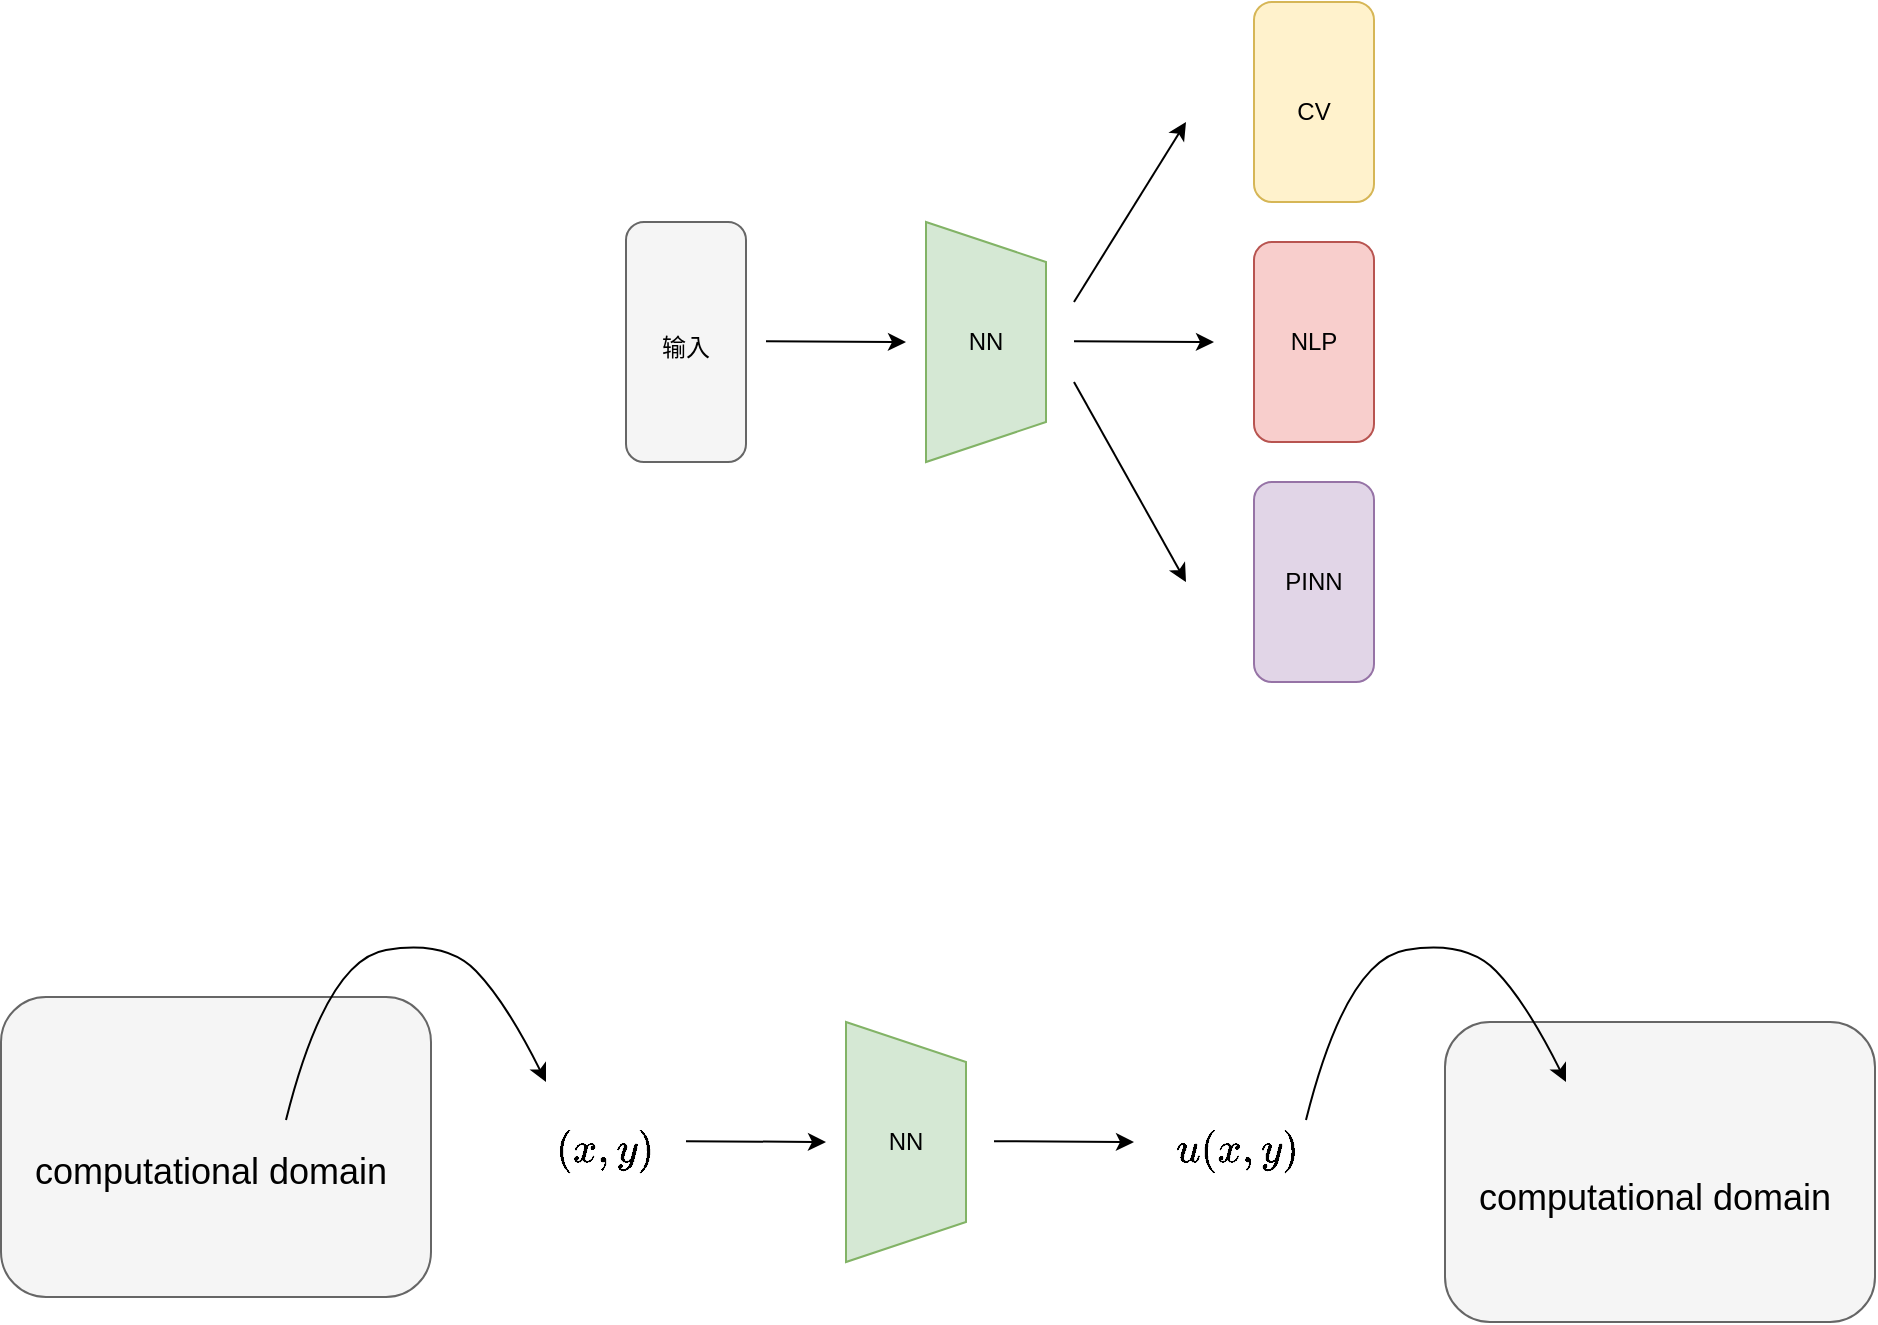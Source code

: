 <mxfile version="21.7.2" type="github">
  <diagram name="第 1 页" id="mUXLjm_rplK_BppscjsK">
    <mxGraphModel dx="2263" dy="751" grid="1" gridSize="10" guides="1" tooltips="1" connect="1" arrows="1" fold="1" page="1" pageScale="1" pageWidth="827" pageHeight="1169" math="1" shadow="0">
      <root>
        <mxCell id="0" />
        <mxCell id="1" parent="0" />
        <mxCell id="vI6MRv04EMoEzyz4VY66-3" value="" style="shape=trapezoid;perimeter=trapezoidPerimeter;whiteSpace=wrap;html=1;fixedSize=1;rotation=90;fillColor=#d5e8d4;strokeColor=#82b366;" vertex="1" parent="1">
          <mxGeometry x="240" y="750" width="120" height="60" as="geometry" />
        </mxCell>
        <mxCell id="vI6MRv04EMoEzyz4VY66-4" value="" style="rounded=1;whiteSpace=wrap;html=1;rotation=90;fillColor=#f5f5f5;fontColor=#333333;strokeColor=#666666;" vertex="1" parent="1">
          <mxGeometry x="90" y="750" width="120" height="60" as="geometry" />
        </mxCell>
        <mxCell id="vI6MRv04EMoEzyz4VY66-5" value="" style="rounded=1;whiteSpace=wrap;html=1;rotation=90;fillColor=#fff2cc;strokeColor=#d6b656;" vertex="1" parent="1">
          <mxGeometry x="414" y="630" width="100" height="60" as="geometry" />
        </mxCell>
        <mxCell id="vI6MRv04EMoEzyz4VY66-6" value="" style="rounded=1;whiteSpace=wrap;html=1;rotation=90;fillColor=#f8cecc;strokeColor=#b85450;" vertex="1" parent="1">
          <mxGeometry x="414" y="750" width="100" height="60" as="geometry" />
        </mxCell>
        <mxCell id="vI6MRv04EMoEzyz4VY66-7" value="" style="rounded=1;whiteSpace=wrap;html=1;rotation=90;fillColor=#e1d5e7;strokeColor=#9673a6;" vertex="1" parent="1">
          <mxGeometry x="414" y="870" width="100" height="60" as="geometry" />
        </mxCell>
        <mxCell id="vI6MRv04EMoEzyz4VY66-8" value="" style="endArrow=classic;html=1;rounded=0;" edge="1" parent="1">
          <mxGeometry width="50" height="50" relative="1" as="geometry">
            <mxPoint x="190" y="779.58" as="sourcePoint" />
            <mxPoint x="260" y="780" as="targetPoint" />
          </mxGeometry>
        </mxCell>
        <mxCell id="vI6MRv04EMoEzyz4VY66-9" value="" style="endArrow=classic;html=1;rounded=0;" edge="1" parent="1">
          <mxGeometry width="50" height="50" relative="1" as="geometry">
            <mxPoint x="344" y="779.58" as="sourcePoint" />
            <mxPoint x="414" y="780" as="targetPoint" />
          </mxGeometry>
        </mxCell>
        <mxCell id="vI6MRv04EMoEzyz4VY66-10" value="" style="endArrow=classic;html=1;rounded=0;" edge="1" parent="1">
          <mxGeometry width="50" height="50" relative="1" as="geometry">
            <mxPoint x="344" y="760" as="sourcePoint" />
            <mxPoint x="400" y="670" as="targetPoint" />
          </mxGeometry>
        </mxCell>
        <mxCell id="vI6MRv04EMoEzyz4VY66-11" value="" style="endArrow=classic;html=1;rounded=0;" edge="1" parent="1">
          <mxGeometry width="50" height="50" relative="1" as="geometry">
            <mxPoint x="344" y="800" as="sourcePoint" />
            <mxPoint x="400" y="900" as="targetPoint" />
          </mxGeometry>
        </mxCell>
        <mxCell id="vI6MRv04EMoEzyz4VY66-12" value="CV" style="text;html=1;strokeColor=none;fillColor=none;align=center;verticalAlign=middle;whiteSpace=wrap;rounded=0;" vertex="1" parent="1">
          <mxGeometry x="434" y="650" width="60" height="30" as="geometry" />
        </mxCell>
        <mxCell id="vI6MRv04EMoEzyz4VY66-14" value="NLP" style="text;html=1;strokeColor=none;fillColor=none;align=center;verticalAlign=middle;whiteSpace=wrap;rounded=0;" vertex="1" parent="1">
          <mxGeometry x="434" y="765" width="60" height="30" as="geometry" />
        </mxCell>
        <mxCell id="vI6MRv04EMoEzyz4VY66-15" value="PINN" style="text;html=1;strokeColor=none;fillColor=none;align=center;verticalAlign=middle;whiteSpace=wrap;rounded=0;" vertex="1" parent="1">
          <mxGeometry x="434" y="885" width="60" height="30" as="geometry" />
        </mxCell>
        <mxCell id="vI6MRv04EMoEzyz4VY66-16" value="NN" style="text;html=1;strokeColor=none;fillColor=none;align=center;verticalAlign=middle;whiteSpace=wrap;rounded=0;" vertex="1" parent="1">
          <mxGeometry x="270" y="765" width="60" height="30" as="geometry" />
        </mxCell>
        <mxCell id="vI6MRv04EMoEzyz4VY66-17" value="输入" style="text;html=1;strokeColor=none;fillColor=none;align=center;verticalAlign=middle;whiteSpace=wrap;rounded=0;" vertex="1" parent="1">
          <mxGeometry x="120" y="770" width="60" height="25" as="geometry" />
        </mxCell>
        <mxCell id="vI6MRv04EMoEzyz4VY66-18" value="" style="shape=trapezoid;perimeter=trapezoidPerimeter;whiteSpace=wrap;html=1;fixedSize=1;rotation=90;fillColor=#d5e8d4;strokeColor=#82b366;" vertex="1" parent="1">
          <mxGeometry x="200" y="1150" width="120" height="60" as="geometry" />
        </mxCell>
        <mxCell id="vI6MRv04EMoEzyz4VY66-19" value="" style="rounded=1;whiteSpace=wrap;html=1;rotation=90;fillColor=#f5f5f5;fontColor=#333333;strokeColor=#666666;" vertex="1" parent="1">
          <mxGeometry x="-160" y="1075" width="150" height="215" as="geometry" />
        </mxCell>
        <mxCell id="vI6MRv04EMoEzyz4VY66-23" value="" style="endArrow=classic;html=1;rounded=0;" edge="1" parent="1">
          <mxGeometry width="50" height="50" relative="1" as="geometry">
            <mxPoint x="150" y="1179.58" as="sourcePoint" />
            <mxPoint x="220" y="1180" as="targetPoint" />
          </mxGeometry>
        </mxCell>
        <mxCell id="vI6MRv04EMoEzyz4VY66-24" value="" style="endArrow=classic;html=1;rounded=0;" edge="1" parent="1">
          <mxGeometry width="50" height="50" relative="1" as="geometry">
            <mxPoint x="304" y="1179.58" as="sourcePoint" />
            <mxPoint x="374" y="1180" as="targetPoint" />
          </mxGeometry>
        </mxCell>
        <mxCell id="vI6MRv04EMoEzyz4VY66-30" value="NN" style="text;html=1;strokeColor=none;fillColor=none;align=center;verticalAlign=middle;whiteSpace=wrap;rounded=0;" vertex="1" parent="1">
          <mxGeometry x="230" y="1165" width="60" height="30" as="geometry" />
        </mxCell>
        <mxCell id="vI6MRv04EMoEzyz4VY66-37" value="" style="curved=1;endArrow=classic;html=1;rounded=0;" edge="1" parent="1">
          <mxGeometry width="50" height="50" relative="1" as="geometry">
            <mxPoint x="-50" y="1169" as="sourcePoint" />
            <mxPoint x="80" y="1150" as="targetPoint" />
            <Array as="points">
              <mxPoint x="-30" y="1089" />
              <mxPoint x="30" y="1079" />
              <mxPoint x="60" y="1110" />
            </Array>
          </mxGeometry>
        </mxCell>
        <mxCell id="vI6MRv04EMoEzyz4VY66-39" value="&lt;font style=&quot;font-size: 18px;&quot;&gt;$$(x,y)$$&lt;/font&gt;" style="text;html=1;strokeColor=none;fillColor=none;align=center;verticalAlign=middle;whiteSpace=wrap;rounded=0;" vertex="1" parent="1">
          <mxGeometry x="70" y="1157.5" width="80" height="52.5" as="geometry" />
        </mxCell>
        <mxCell id="vI6MRv04EMoEzyz4VY66-40" value="&lt;font style=&quot;font-size: 18px;&quot;&gt;computational domain&amp;nbsp;&lt;/font&gt;" style="text;html=1;strokeColor=none;fillColor=none;align=center;verticalAlign=middle;whiteSpace=wrap;rounded=0;" vertex="1" parent="1">
          <mxGeometry x="-180" y="1180" width="190" height="30" as="geometry" />
        </mxCell>
        <mxCell id="vI6MRv04EMoEzyz4VY66-42" value="" style="rounded=1;whiteSpace=wrap;html=1;rotation=90;fillColor=#f5f5f5;fontColor=#333333;strokeColor=#666666;" vertex="1" parent="1">
          <mxGeometry x="562" y="1087.5" width="150" height="215" as="geometry" />
        </mxCell>
        <mxCell id="vI6MRv04EMoEzyz4VY66-44" value="&lt;font style=&quot;font-size: 18px;&quot;&gt;$$u(x,y)$$&lt;/font&gt;" style="text;html=1;strokeColor=none;fillColor=none;align=center;verticalAlign=middle;whiteSpace=wrap;rounded=0;" vertex="1" parent="1">
          <mxGeometry x="386" y="1157.5" width="80" height="52.5" as="geometry" />
        </mxCell>
        <mxCell id="vI6MRv04EMoEzyz4VY66-45" value="&lt;font style=&quot;font-size: 18px;&quot;&gt;computational domain&amp;nbsp;&lt;/font&gt;" style="text;html=1;strokeColor=none;fillColor=none;align=center;verticalAlign=middle;whiteSpace=wrap;rounded=0;" vertex="1" parent="1">
          <mxGeometry x="542" y="1192.5" width="190" height="30" as="geometry" />
        </mxCell>
        <mxCell id="vI6MRv04EMoEzyz4VY66-47" value="" style="curved=1;endArrow=classic;html=1;rounded=0;" edge="1" parent="1">
          <mxGeometry width="50" height="50" relative="1" as="geometry">
            <mxPoint x="460" y="1169" as="sourcePoint" />
            <mxPoint x="590" y="1150" as="targetPoint" />
            <Array as="points">
              <mxPoint x="480" y="1089" />
              <mxPoint x="540" y="1079" />
              <mxPoint x="570" y="1110" />
            </Array>
          </mxGeometry>
        </mxCell>
      </root>
    </mxGraphModel>
  </diagram>
</mxfile>
